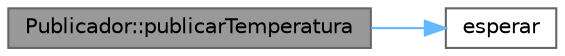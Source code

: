 digraph "Publicador::publicarTemperatura"
{
 // INTERACTIVE_SVG=YES
 // LATEX_PDF_SIZE
  bgcolor="transparent";
  edge [fontname=Helvetica,fontsize=10,labelfontname=Helvetica,labelfontsize=10];
  node [fontname=Helvetica,fontsize=10,shape=box,height=0.2,width=0.4];
  rankdir="LR";
  Node1 [id="Node000001",label="Publicador::publicarTemperatura",height=0.2,width=0.4,color="gray40", fillcolor="grey60", style="filled", fontcolor="black",tooltip=" "];
  Node1 -> Node2 [id="edge1_Node000001_Node000002",color="steelblue1",style="solid",tooltip=" "];
  Node2 [id="Node000002",label="esperar",height=0.2,width=0.4,color="grey40", fillcolor="white", style="filled",URL="$dd/dad/a00005_a2fb17dd710d89b92e59a349551733fa0.html#a2fb17dd710d89b92e59a349551733fa0",tooltip="Espera un tiempo determinado en milisegundos."];
}
